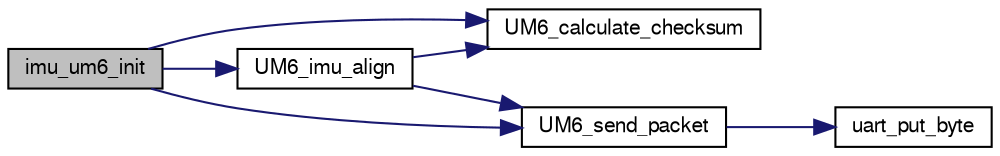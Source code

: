 digraph "imu_um6_init"
{
  edge [fontname="FreeSans",fontsize="10",labelfontname="FreeSans",labelfontsize="10"];
  node [fontname="FreeSans",fontsize="10",shape=record];
  rankdir="LR";
  Node1 [label="imu_um6_init",height=0.2,width=0.4,color="black", fillcolor="grey75", style="filled", fontcolor="black"];
  Node1 -> Node2 [color="midnightblue",fontsize="10",style="solid",fontname="FreeSans"];
  Node2 [label="UM6_calculate_checksum",height=0.2,width=0.4,color="black", fillcolor="white", style="filled",URL="$imu__um6_8c.html#a46ab6529f0069a0ca28b7a7f05d367a0"];
  Node1 -> Node3 [color="midnightblue",fontsize="10",style="solid",fontname="FreeSans"];
  Node3 [label="UM6_imu_align",height=0.2,width=0.4,color="black", fillcolor="white", style="filled",URL="$imu__um6_8c.html#a9afb7dbd1cfa371326da8b7406b7ad82"];
  Node3 -> Node2 [color="midnightblue",fontsize="10",style="solid",fontname="FreeSans"];
  Node3 -> Node4 [color="midnightblue",fontsize="10",style="solid",fontname="FreeSans"];
  Node4 [label="UM6_send_packet",height=0.2,width=0.4,color="black", fillcolor="white", style="filled",URL="$imu__um6_8c.html#abd766713dd3a7b205c16c8e2bfc539eb"];
  Node4 -> Node5 [color="midnightblue",fontsize="10",style="solid",fontname="FreeSans"];
  Node5 [label="uart_put_byte",height=0.2,width=0.4,color="black", fillcolor="white", style="filled",URL="$chibios_2mcu__periph_2uart__arch_8c.html#a47d332312effc31e88e688471daf02a5",tooltip="Uart transmit implementation. "];
  Node1 -> Node4 [color="midnightblue",fontsize="10",style="solid",fontname="FreeSans"];
}
